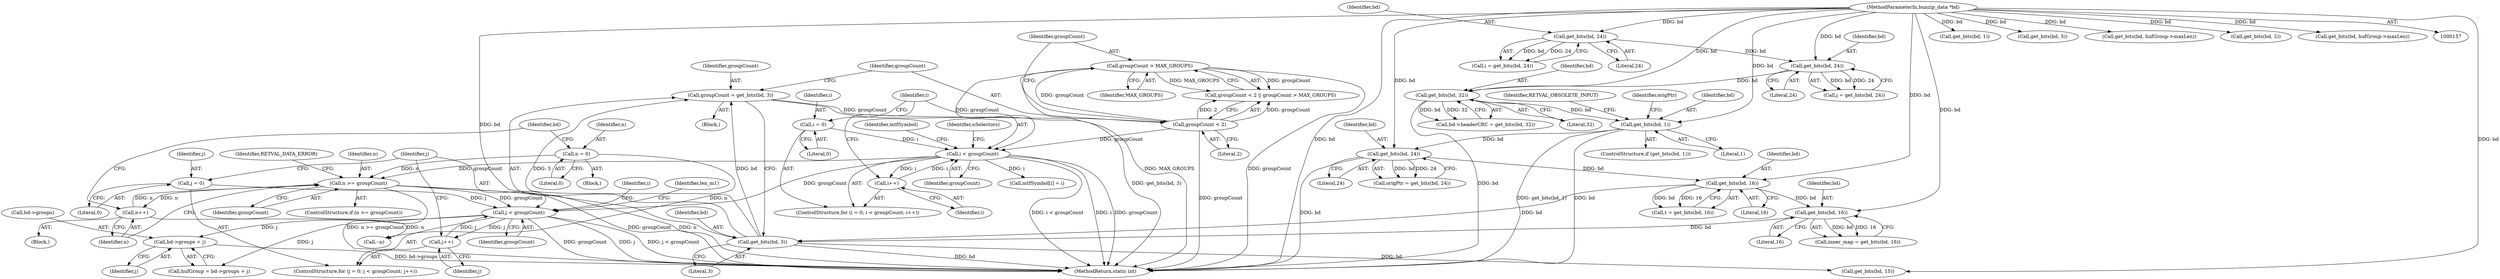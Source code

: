 digraph "0_busybox_0402cb32df015d9372578e3db27db47b33d5c7b0@pointer" {
"1000539" [label="(Call,bd->groups + j)"];
"1000424" [label="(Call,j < groupCount)"];
"1000427" [label="(Call,j++)"];
"1000421" [label="(Call,j = 0)"];
"1000380" [label="(Call,n >= groupCount)"];
"1000385" [label="(Call,n++)"];
"1000371" [label="(Call,n = 0)"];
"1000339" [label="(Call,i < groupCount)"];
"1000342" [label="(Call,i++)"];
"1000336" [label="(Call,i = 0)"];
"1000330" [label="(Call,groupCount > MAX_GROUPS)"];
"1000327" [label="(Call,groupCount < 2)"];
"1000320" [label="(Call,groupCount = get_bits(bd, 3))"];
"1000322" [label="(Call,get_bits(bd, 3))"];
"1000283" [label="(Call,get_bits(bd, 16))"];
"1000268" [label="(Call,get_bits(bd, 16))"];
"1000249" [label="(Call,get_bits(bd, 24))"];
"1000242" [label="(Call,get_bits(bd, 1))"];
"1000218" [label="(Call,get_bits(bd, 32))"];
"1000211" [label="(Call,get_bits(bd, 24))"];
"1000206" [label="(Call,get_bits(bd, 24))"];
"1000158" [label="(MethodParameterIn,bunzip_data *bd)"];
"1000351" [label="(Call,get_bits(bd, 15))"];
"1000701" [label="(Identifier,i)"];
"1000373" [label="(Literal,0)"];
"1000320" [label="(Call,groupCount = get_bits(bd, 3))"];
"1000328" [label="(Identifier,groupCount)"];
"1000422" [label="(Identifier,j)"];
"1000346" [label="(Identifier,mtfSymbol)"];
"1000218" [label="(Call,get_bits(bd, 32))"];
"1000543" [label="(Identifier,j)"];
"1001177" [label="(MethodReturn,static int)"];
"1000284" [label="(Identifier,bd)"];
"1000219" [label="(Identifier,bd)"];
"1000281" [label="(Call,inner_map = get_bits(bd, 16))"];
"1000204" [label="(Call,i = get_bits(bd, 24))"];
"1000425" [label="(Identifier,j)"];
"1000248" [label="(Identifier,origPtr)"];
"1000329" [label="(Literal,2)"];
"1000386" [label="(Identifier,n)"];
"1000207" [label="(Identifier,bd)"];
"1000384" [label="(Identifier,RETVAL_DATA_ERROR)"];
"1000385" [label="(Call,n++)"];
"1000420" [label="(ControlStructure,for (j = 0; j < groupCount; j++))"];
"1000350" [label="(Identifier,nSelectors)"];
"1000375" [label="(Call,get_bits(bd, 1))"];
"1000251" [label="(Literal,24)"];
"1000423" [label="(Literal,0)"];
"1000539" [label="(Call,bd->groups + j)"];
"1000371" [label="(Call,n = 0)"];
"1000368" [label="(Block,)"];
"1000336" [label="(Call,i = 0)"];
"1000321" [label="(Identifier,groupCount)"];
"1000342" [label="(Call,i++)"];
"1000211" [label="(Call,get_bits(bd, 24))"];
"1000323" [label="(Identifier,bd)"];
"1000437" [label="(Identifier,len_m1)"];
"1000285" [label="(Literal,16)"];
"1000337" [label="(Identifier,i)"];
"1000250" [label="(Identifier,bd)"];
"1000326" [label="(Call,groupCount < 2 || groupCount > MAX_GROUPS)"];
"1000382" [label="(Identifier,groupCount)"];
"1000341" [label="(Identifier,groupCount)"];
"1000376" [label="(Identifier,bd)"];
"1000344" [label="(Call,mtfSymbol[i] = i)"];
"1000339" [label="(Call,i < groupCount)"];
"1000379" [label="(ControlStructure,if (n >= groupCount))"];
"1000268" [label="(Call,get_bits(bd, 16))"];
"1000372" [label="(Identifier,n)"];
"1000249" [label="(Call,get_bits(bd, 24))"];
"1000330" [label="(Call,groupCount > MAX_GROUPS)"];
"1000327" [label="(Call,groupCount < 2)"];
"1000322" [label="(Call,get_bits(bd, 3))"];
"1000206" [label="(Call,get_bits(bd, 24))"];
"1000159" [label="(Block,)"];
"1000241" [label="(ControlStructure,if (get_bits(bd, 1)))"];
"1000427" [label="(Call,j++)"];
"1000209" [label="(Call,j = get_bits(bd, 24))"];
"1000244" [label="(Literal,1)"];
"1000243" [label="(Identifier,bd)"];
"1000335" [label="(ControlStructure,for (i = 0; i < groupCount; i++))"];
"1000439" [label="(Call,get_bits(bd, 5))"];
"1000849" [label="(Call,get_bits(bd, hufGroup->maxLen))"];
"1000424" [label="(Call,j < groupCount)"];
"1000381" [label="(Identifier,n)"];
"1000343" [label="(Identifier,i)"];
"1000338" [label="(Literal,0)"];
"1000158" [label="(MethodParameterIn,bunzip_data *bd)"];
"1000468" [label="(Call,get_bits(bd, 2))"];
"1000214" [label="(Call,bd->headerCRC = get_bits(bd, 32))"];
"1000421" [label="(Call,j = 0)"];
"1000331" [label="(Identifier,groupCount)"];
"1000220" [label="(Literal,32)"];
"1000269" [label="(Identifier,bd)"];
"1000246" [label="(Identifier,RETVAL_OBSOLETE_INPUT)"];
"1000380" [label="(Call,n >= groupCount)"];
"1000340" [label="(Identifier,i)"];
"1000208" [label="(Literal,24)"];
"1000426" [label="(Identifier,groupCount)"];
"1000394" [label="(Call,--n)"];
"1000270" [label="(Literal,16)"];
"1000537" [label="(Call,hufGroup = bd->groups + j)"];
"1000378" [label="(Block,)"];
"1000213" [label="(Literal,24)"];
"1000324" [label="(Literal,3)"];
"1000242" [label="(Call,get_bits(bd, 1))"];
"1000428" [label="(Identifier,j)"];
"1000212" [label="(Identifier,bd)"];
"1000540" [label="(Call,bd->groups)"];
"1000332" [label="(Identifier,MAX_GROUPS)"];
"1000247" [label="(Call,origPtr = get_bits(bd, 24))"];
"1000283" [label="(Call,get_bits(bd, 16))"];
"1000266" [label="(Call,t = get_bits(bd, 16))"];
"1000795" [label="(Call,get_bits(bd, hufGroup->maxLen))"];
"1000539" -> "1000537"  [label="AST: "];
"1000539" -> "1000543"  [label="CFG: "];
"1000540" -> "1000539"  [label="AST: "];
"1000543" -> "1000539"  [label="AST: "];
"1000537" -> "1000539"  [label="CFG: "];
"1000539" -> "1001177"  [label="DDG: bd->groups"];
"1000424" -> "1000539"  [label="DDG: j"];
"1000424" -> "1000420"  [label="AST: "];
"1000424" -> "1000426"  [label="CFG: "];
"1000425" -> "1000424"  [label="AST: "];
"1000426" -> "1000424"  [label="AST: "];
"1000437" -> "1000424"  [label="CFG: "];
"1000701" -> "1000424"  [label="CFG: "];
"1000424" -> "1001177"  [label="DDG: groupCount"];
"1000424" -> "1001177"  [label="DDG: j"];
"1000424" -> "1001177"  [label="DDG: j < groupCount"];
"1000427" -> "1000424"  [label="DDG: j"];
"1000421" -> "1000424"  [label="DDG: j"];
"1000380" -> "1000424"  [label="DDG: groupCount"];
"1000339" -> "1000424"  [label="DDG: groupCount"];
"1000424" -> "1000427"  [label="DDG: j"];
"1000424" -> "1000537"  [label="DDG: j"];
"1000427" -> "1000420"  [label="AST: "];
"1000427" -> "1000428"  [label="CFG: "];
"1000428" -> "1000427"  [label="AST: "];
"1000425" -> "1000427"  [label="CFG: "];
"1000421" -> "1000420"  [label="AST: "];
"1000421" -> "1000423"  [label="CFG: "];
"1000422" -> "1000421"  [label="AST: "];
"1000423" -> "1000421"  [label="AST: "];
"1000425" -> "1000421"  [label="CFG: "];
"1000380" -> "1000379"  [label="AST: "];
"1000380" -> "1000382"  [label="CFG: "];
"1000381" -> "1000380"  [label="AST: "];
"1000382" -> "1000380"  [label="AST: "];
"1000384" -> "1000380"  [label="CFG: "];
"1000386" -> "1000380"  [label="CFG: "];
"1000380" -> "1001177"  [label="DDG: n >= groupCount"];
"1000380" -> "1001177"  [label="DDG: groupCount"];
"1000380" -> "1001177"  [label="DDG: n"];
"1000385" -> "1000380"  [label="DDG: n"];
"1000371" -> "1000380"  [label="DDG: n"];
"1000339" -> "1000380"  [label="DDG: groupCount"];
"1000380" -> "1000385"  [label="DDG: n"];
"1000385" -> "1000378"  [label="AST: "];
"1000385" -> "1000386"  [label="CFG: "];
"1000386" -> "1000385"  [label="AST: "];
"1000376" -> "1000385"  [label="CFG: "];
"1000385" -> "1000394"  [label="DDG: n"];
"1000371" -> "1000368"  [label="AST: "];
"1000371" -> "1000373"  [label="CFG: "];
"1000372" -> "1000371"  [label="AST: "];
"1000373" -> "1000371"  [label="AST: "];
"1000376" -> "1000371"  [label="CFG: "];
"1000371" -> "1000394"  [label="DDG: n"];
"1000339" -> "1000335"  [label="AST: "];
"1000339" -> "1000341"  [label="CFG: "];
"1000340" -> "1000339"  [label="AST: "];
"1000341" -> "1000339"  [label="AST: "];
"1000346" -> "1000339"  [label="CFG: "];
"1000350" -> "1000339"  [label="CFG: "];
"1000339" -> "1001177"  [label="DDG: i < groupCount"];
"1000339" -> "1001177"  [label="DDG: i"];
"1000339" -> "1001177"  [label="DDG: groupCount"];
"1000342" -> "1000339"  [label="DDG: i"];
"1000336" -> "1000339"  [label="DDG: i"];
"1000330" -> "1000339"  [label="DDG: groupCount"];
"1000327" -> "1000339"  [label="DDG: groupCount"];
"1000339" -> "1000342"  [label="DDG: i"];
"1000339" -> "1000344"  [label="DDG: i"];
"1000342" -> "1000335"  [label="AST: "];
"1000342" -> "1000343"  [label="CFG: "];
"1000343" -> "1000342"  [label="AST: "];
"1000340" -> "1000342"  [label="CFG: "];
"1000336" -> "1000335"  [label="AST: "];
"1000336" -> "1000338"  [label="CFG: "];
"1000337" -> "1000336"  [label="AST: "];
"1000338" -> "1000336"  [label="AST: "];
"1000340" -> "1000336"  [label="CFG: "];
"1000330" -> "1000326"  [label="AST: "];
"1000330" -> "1000332"  [label="CFG: "];
"1000331" -> "1000330"  [label="AST: "];
"1000332" -> "1000330"  [label="AST: "];
"1000326" -> "1000330"  [label="CFG: "];
"1000330" -> "1001177"  [label="DDG: groupCount"];
"1000330" -> "1001177"  [label="DDG: MAX_GROUPS"];
"1000330" -> "1000326"  [label="DDG: groupCount"];
"1000330" -> "1000326"  [label="DDG: MAX_GROUPS"];
"1000327" -> "1000330"  [label="DDG: groupCount"];
"1000327" -> "1000326"  [label="AST: "];
"1000327" -> "1000329"  [label="CFG: "];
"1000328" -> "1000327"  [label="AST: "];
"1000329" -> "1000327"  [label="AST: "];
"1000331" -> "1000327"  [label="CFG: "];
"1000326" -> "1000327"  [label="CFG: "];
"1000327" -> "1001177"  [label="DDG: groupCount"];
"1000327" -> "1000326"  [label="DDG: groupCount"];
"1000327" -> "1000326"  [label="DDG: 2"];
"1000320" -> "1000327"  [label="DDG: groupCount"];
"1000320" -> "1000159"  [label="AST: "];
"1000320" -> "1000322"  [label="CFG: "];
"1000321" -> "1000320"  [label="AST: "];
"1000322" -> "1000320"  [label="AST: "];
"1000328" -> "1000320"  [label="CFG: "];
"1000320" -> "1001177"  [label="DDG: get_bits(bd, 3)"];
"1000322" -> "1000320"  [label="DDG: bd"];
"1000322" -> "1000320"  [label="DDG: 3"];
"1000322" -> "1000324"  [label="CFG: "];
"1000323" -> "1000322"  [label="AST: "];
"1000324" -> "1000322"  [label="AST: "];
"1000322" -> "1001177"  [label="DDG: bd"];
"1000283" -> "1000322"  [label="DDG: bd"];
"1000268" -> "1000322"  [label="DDG: bd"];
"1000158" -> "1000322"  [label="DDG: bd"];
"1000322" -> "1000351"  [label="DDG: bd"];
"1000283" -> "1000281"  [label="AST: "];
"1000283" -> "1000285"  [label="CFG: "];
"1000284" -> "1000283"  [label="AST: "];
"1000285" -> "1000283"  [label="AST: "];
"1000281" -> "1000283"  [label="CFG: "];
"1000283" -> "1000281"  [label="DDG: bd"];
"1000283" -> "1000281"  [label="DDG: 16"];
"1000268" -> "1000283"  [label="DDG: bd"];
"1000158" -> "1000283"  [label="DDG: bd"];
"1000268" -> "1000266"  [label="AST: "];
"1000268" -> "1000270"  [label="CFG: "];
"1000269" -> "1000268"  [label="AST: "];
"1000270" -> "1000268"  [label="AST: "];
"1000266" -> "1000268"  [label="CFG: "];
"1000268" -> "1000266"  [label="DDG: bd"];
"1000268" -> "1000266"  [label="DDG: 16"];
"1000249" -> "1000268"  [label="DDG: bd"];
"1000158" -> "1000268"  [label="DDG: bd"];
"1000249" -> "1000247"  [label="AST: "];
"1000249" -> "1000251"  [label="CFG: "];
"1000250" -> "1000249"  [label="AST: "];
"1000251" -> "1000249"  [label="AST: "];
"1000247" -> "1000249"  [label="CFG: "];
"1000249" -> "1001177"  [label="DDG: bd"];
"1000249" -> "1000247"  [label="DDG: bd"];
"1000249" -> "1000247"  [label="DDG: 24"];
"1000242" -> "1000249"  [label="DDG: bd"];
"1000158" -> "1000249"  [label="DDG: bd"];
"1000242" -> "1000241"  [label="AST: "];
"1000242" -> "1000244"  [label="CFG: "];
"1000243" -> "1000242"  [label="AST: "];
"1000244" -> "1000242"  [label="AST: "];
"1000246" -> "1000242"  [label="CFG: "];
"1000248" -> "1000242"  [label="CFG: "];
"1000242" -> "1001177"  [label="DDG: get_bits(bd, 1)"];
"1000242" -> "1001177"  [label="DDG: bd"];
"1000218" -> "1000242"  [label="DDG: bd"];
"1000158" -> "1000242"  [label="DDG: bd"];
"1000218" -> "1000214"  [label="AST: "];
"1000218" -> "1000220"  [label="CFG: "];
"1000219" -> "1000218"  [label="AST: "];
"1000220" -> "1000218"  [label="AST: "];
"1000214" -> "1000218"  [label="CFG: "];
"1000218" -> "1001177"  [label="DDG: bd"];
"1000218" -> "1000214"  [label="DDG: bd"];
"1000218" -> "1000214"  [label="DDG: 32"];
"1000211" -> "1000218"  [label="DDG: bd"];
"1000158" -> "1000218"  [label="DDG: bd"];
"1000211" -> "1000209"  [label="AST: "];
"1000211" -> "1000213"  [label="CFG: "];
"1000212" -> "1000211"  [label="AST: "];
"1000213" -> "1000211"  [label="AST: "];
"1000209" -> "1000211"  [label="CFG: "];
"1000211" -> "1000209"  [label="DDG: bd"];
"1000211" -> "1000209"  [label="DDG: 24"];
"1000206" -> "1000211"  [label="DDG: bd"];
"1000158" -> "1000211"  [label="DDG: bd"];
"1000206" -> "1000204"  [label="AST: "];
"1000206" -> "1000208"  [label="CFG: "];
"1000207" -> "1000206"  [label="AST: "];
"1000208" -> "1000206"  [label="AST: "];
"1000204" -> "1000206"  [label="CFG: "];
"1000206" -> "1000204"  [label="DDG: bd"];
"1000206" -> "1000204"  [label="DDG: 24"];
"1000158" -> "1000206"  [label="DDG: bd"];
"1000158" -> "1000157"  [label="AST: "];
"1000158" -> "1001177"  [label="DDG: bd"];
"1000158" -> "1000351"  [label="DDG: bd"];
"1000158" -> "1000375"  [label="DDG: bd"];
"1000158" -> "1000439"  [label="DDG: bd"];
"1000158" -> "1000468"  [label="DDG: bd"];
"1000158" -> "1000795"  [label="DDG: bd"];
"1000158" -> "1000849"  [label="DDG: bd"];
}

